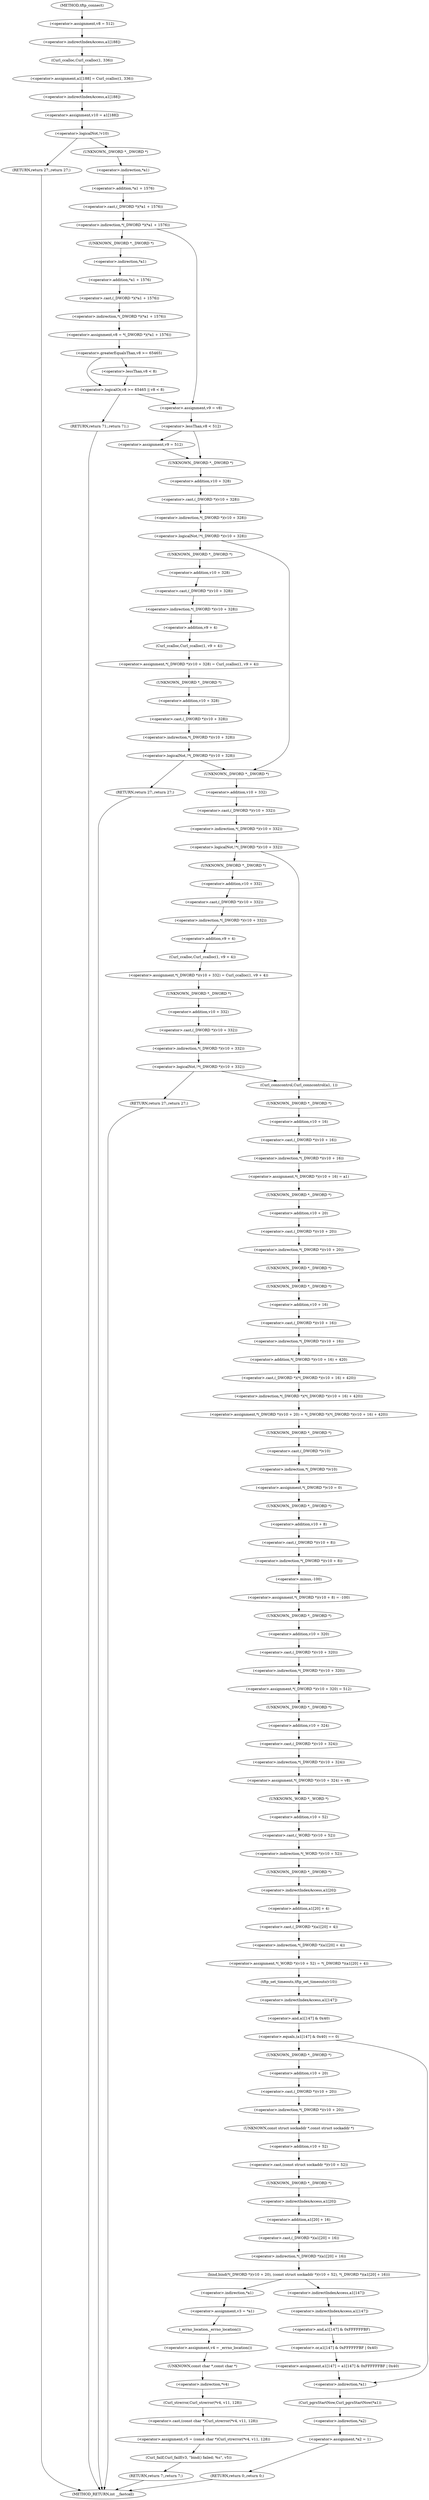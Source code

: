 digraph tftp_connect {  
"1000119" [label = "(<operator>.assignment,v8 = 512)" ]
"1000122" [label = "(<operator>.assignment,a1[188] = Curl_ccalloc(1, 336))" ]
"1000123" [label = "(<operator>.indirectIndexAccess,a1[188])" ]
"1000126" [label = "(Curl_ccalloc,Curl_ccalloc(1, 336))" ]
"1000129" [label = "(<operator>.assignment,v10 = a1[188])" ]
"1000131" [label = "(<operator>.indirectIndexAccess,a1[188])" ]
"1000135" [label = "(<operator>.logicalNot,!v10)" ]
"1000137" [label = "(RETURN,return 27;,return 27;)" ]
"1000140" [label = "(<operator>.indirection,*(_DWORD *)(*a1 + 1576))" ]
"1000141" [label = "(<operator>.cast,(_DWORD *)(*a1 + 1576))" ]
"1000142" [label = "(UNKNOWN,_DWORD *,_DWORD *)" ]
"1000143" [label = "(<operator>.addition,*a1 + 1576)" ]
"1000144" [label = "(<operator>.indirection,*a1)" ]
"1000148" [label = "(<operator>.assignment,v8 = *(_DWORD *)(*a1 + 1576))" ]
"1000150" [label = "(<operator>.indirection,*(_DWORD *)(*a1 + 1576))" ]
"1000151" [label = "(<operator>.cast,(_DWORD *)(*a1 + 1576))" ]
"1000152" [label = "(UNKNOWN,_DWORD *,_DWORD *)" ]
"1000153" [label = "(<operator>.addition,*a1 + 1576)" ]
"1000154" [label = "(<operator>.indirection,*a1)" ]
"1000158" [label = "(<operator>.logicalOr,v8 >= 65465 || v8 < 8)" ]
"1000159" [label = "(<operator>.greaterEqualsThan,v8 >= 65465)" ]
"1000162" [label = "(<operator>.lessThan,v8 < 8)" ]
"1000165" [label = "(RETURN,return 71;,return 71;)" ]
"1000167" [label = "(<operator>.assignment,v9 = v8)" ]
"1000171" [label = "(<operator>.lessThan,v8 < 512)" ]
"1000174" [label = "(<operator>.assignment,v9 = 512)" ]
"1000178" [label = "(<operator>.logicalNot,!*(_DWORD *)(v10 + 328))" ]
"1000179" [label = "(<operator>.indirection,*(_DWORD *)(v10 + 328))" ]
"1000180" [label = "(<operator>.cast,(_DWORD *)(v10 + 328))" ]
"1000181" [label = "(UNKNOWN,_DWORD *,_DWORD *)" ]
"1000182" [label = "(<operator>.addition,v10 + 328)" ]
"1000186" [label = "(<operator>.assignment,*(_DWORD *)(v10 + 328) = Curl_ccalloc(1, v9 + 4))" ]
"1000187" [label = "(<operator>.indirection,*(_DWORD *)(v10 + 328))" ]
"1000188" [label = "(<operator>.cast,(_DWORD *)(v10 + 328))" ]
"1000189" [label = "(UNKNOWN,_DWORD *,_DWORD *)" ]
"1000190" [label = "(<operator>.addition,v10 + 328)" ]
"1000193" [label = "(Curl_ccalloc,Curl_ccalloc(1, v9 + 4))" ]
"1000195" [label = "(<operator>.addition,v9 + 4)" ]
"1000199" [label = "(<operator>.logicalNot,!*(_DWORD *)(v10 + 328))" ]
"1000200" [label = "(<operator>.indirection,*(_DWORD *)(v10 + 328))" ]
"1000201" [label = "(<operator>.cast,(_DWORD *)(v10 + 328))" ]
"1000202" [label = "(UNKNOWN,_DWORD *,_DWORD *)" ]
"1000203" [label = "(<operator>.addition,v10 + 328)" ]
"1000206" [label = "(RETURN,return 27;,return 27;)" ]
"1000209" [label = "(<operator>.logicalNot,!*(_DWORD *)(v10 + 332))" ]
"1000210" [label = "(<operator>.indirection,*(_DWORD *)(v10 + 332))" ]
"1000211" [label = "(<operator>.cast,(_DWORD *)(v10 + 332))" ]
"1000212" [label = "(UNKNOWN,_DWORD *,_DWORD *)" ]
"1000213" [label = "(<operator>.addition,v10 + 332)" ]
"1000217" [label = "(<operator>.assignment,*(_DWORD *)(v10 + 332) = Curl_ccalloc(1, v9 + 4))" ]
"1000218" [label = "(<operator>.indirection,*(_DWORD *)(v10 + 332))" ]
"1000219" [label = "(<operator>.cast,(_DWORD *)(v10 + 332))" ]
"1000220" [label = "(UNKNOWN,_DWORD *,_DWORD *)" ]
"1000221" [label = "(<operator>.addition,v10 + 332)" ]
"1000224" [label = "(Curl_ccalloc,Curl_ccalloc(1, v9 + 4))" ]
"1000226" [label = "(<operator>.addition,v9 + 4)" ]
"1000230" [label = "(<operator>.logicalNot,!*(_DWORD *)(v10 + 332))" ]
"1000231" [label = "(<operator>.indirection,*(_DWORD *)(v10 + 332))" ]
"1000232" [label = "(<operator>.cast,(_DWORD *)(v10 + 332))" ]
"1000233" [label = "(UNKNOWN,_DWORD *,_DWORD *)" ]
"1000234" [label = "(<operator>.addition,v10 + 332)" ]
"1000237" [label = "(RETURN,return 27;,return 27;)" ]
"1000239" [label = "(Curl_conncontrol,Curl_conncontrol(a1, 1))" ]
"1000242" [label = "(<operator>.assignment,*(_DWORD *)(v10 + 16) = a1)" ]
"1000243" [label = "(<operator>.indirection,*(_DWORD *)(v10 + 16))" ]
"1000244" [label = "(<operator>.cast,(_DWORD *)(v10 + 16))" ]
"1000245" [label = "(UNKNOWN,_DWORD *,_DWORD *)" ]
"1000246" [label = "(<operator>.addition,v10 + 16)" ]
"1000250" [label = "(<operator>.assignment,*(_DWORD *)(v10 + 20) = *(_DWORD *)(*(_DWORD *)(v10 + 16) + 420))" ]
"1000251" [label = "(<operator>.indirection,*(_DWORD *)(v10 + 20))" ]
"1000252" [label = "(<operator>.cast,(_DWORD *)(v10 + 20))" ]
"1000253" [label = "(UNKNOWN,_DWORD *,_DWORD *)" ]
"1000254" [label = "(<operator>.addition,v10 + 20)" ]
"1000257" [label = "(<operator>.indirection,*(_DWORD *)(*(_DWORD *)(v10 + 16) + 420))" ]
"1000258" [label = "(<operator>.cast,(_DWORD *)(*(_DWORD *)(v10 + 16) + 420))" ]
"1000259" [label = "(UNKNOWN,_DWORD *,_DWORD *)" ]
"1000260" [label = "(<operator>.addition,*(_DWORD *)(v10 + 16) + 420)" ]
"1000261" [label = "(<operator>.indirection,*(_DWORD *)(v10 + 16))" ]
"1000262" [label = "(<operator>.cast,(_DWORD *)(v10 + 16))" ]
"1000263" [label = "(UNKNOWN,_DWORD *,_DWORD *)" ]
"1000264" [label = "(<operator>.addition,v10 + 16)" ]
"1000268" [label = "(<operator>.assignment,*(_DWORD *)v10 = 0)" ]
"1000269" [label = "(<operator>.indirection,*(_DWORD *)v10)" ]
"1000270" [label = "(<operator>.cast,(_DWORD *)v10)" ]
"1000271" [label = "(UNKNOWN,_DWORD *,_DWORD *)" ]
"1000274" [label = "(<operator>.assignment,*(_DWORD *)(v10 + 8) = -100)" ]
"1000275" [label = "(<operator>.indirection,*(_DWORD *)(v10 + 8))" ]
"1000276" [label = "(<operator>.cast,(_DWORD *)(v10 + 8))" ]
"1000277" [label = "(UNKNOWN,_DWORD *,_DWORD *)" ]
"1000278" [label = "(<operator>.addition,v10 + 8)" ]
"1000281" [label = "(<operator>.minus,-100)" ]
"1000283" [label = "(<operator>.assignment,*(_DWORD *)(v10 + 320) = 512)" ]
"1000284" [label = "(<operator>.indirection,*(_DWORD *)(v10 + 320))" ]
"1000285" [label = "(<operator>.cast,(_DWORD *)(v10 + 320))" ]
"1000286" [label = "(UNKNOWN,_DWORD *,_DWORD *)" ]
"1000287" [label = "(<operator>.addition,v10 + 320)" ]
"1000291" [label = "(<operator>.assignment,*(_DWORD *)(v10 + 324) = v8)" ]
"1000292" [label = "(<operator>.indirection,*(_DWORD *)(v10 + 324))" ]
"1000293" [label = "(<operator>.cast,(_DWORD *)(v10 + 324))" ]
"1000294" [label = "(UNKNOWN,_DWORD *,_DWORD *)" ]
"1000295" [label = "(<operator>.addition,v10 + 324)" ]
"1000299" [label = "(<operator>.assignment,*(_WORD *)(v10 + 52) = *(_DWORD *)(a1[20] + 4))" ]
"1000300" [label = "(<operator>.indirection,*(_WORD *)(v10 + 52))" ]
"1000301" [label = "(<operator>.cast,(_WORD *)(v10 + 52))" ]
"1000302" [label = "(UNKNOWN,_WORD *,_WORD *)" ]
"1000303" [label = "(<operator>.addition,v10 + 52)" ]
"1000306" [label = "(<operator>.indirection,*(_DWORD *)(a1[20] + 4))" ]
"1000307" [label = "(<operator>.cast,(_DWORD *)(a1[20] + 4))" ]
"1000308" [label = "(UNKNOWN,_DWORD *,_DWORD *)" ]
"1000309" [label = "(<operator>.addition,a1[20] + 4)" ]
"1000310" [label = "(<operator>.indirectIndexAccess,a1[20])" ]
"1000314" [label = "(tftp_set_timeouts,tftp_set_timeouts(v10))" ]
"1000317" [label = "(<operator>.equals,(a1[147] & 0x40) == 0)" ]
"1000318" [label = "(<operator>.and,a1[147] & 0x40)" ]
"1000319" [label = "(<operator>.indirectIndexAccess,a1[147])" ]
"1000326" [label = "(bind,bind(*(_DWORD *)(v10 + 20), (const struct sockaddr *)(v10 + 52), *(_DWORD *)(a1[20] + 16)))" ]
"1000327" [label = "(<operator>.indirection,*(_DWORD *)(v10 + 20))" ]
"1000328" [label = "(<operator>.cast,(_DWORD *)(v10 + 20))" ]
"1000329" [label = "(UNKNOWN,_DWORD *,_DWORD *)" ]
"1000330" [label = "(<operator>.addition,v10 + 20)" ]
"1000333" [label = "(<operator>.cast,(const struct sockaddr *)(v10 + 52))" ]
"1000334" [label = "(UNKNOWN,const struct sockaddr *,const struct sockaddr *)" ]
"1000335" [label = "(<operator>.addition,v10 + 52)" ]
"1000338" [label = "(<operator>.indirection,*(_DWORD *)(a1[20] + 16))" ]
"1000339" [label = "(<operator>.cast,(_DWORD *)(a1[20] + 16))" ]
"1000340" [label = "(UNKNOWN,_DWORD *,_DWORD *)" ]
"1000341" [label = "(<operator>.addition,a1[20] + 16)" ]
"1000342" [label = "(<operator>.indirectIndexAccess,a1[20])" ]
"1000347" [label = "(<operator>.assignment,v3 = *a1)" ]
"1000349" [label = "(<operator>.indirection,*a1)" ]
"1000351" [label = "(<operator>.assignment,v4 = _errno_location())" ]
"1000353" [label = "(_errno_location,_errno_location())" ]
"1000354" [label = "(<operator>.assignment,v5 = (const char *)Curl_strerror(*v4, v11, 128))" ]
"1000356" [label = "(<operator>.cast,(const char *)Curl_strerror(*v4, v11, 128))" ]
"1000357" [label = "(UNKNOWN,const char *,const char *)" ]
"1000358" [label = "(Curl_strerror,Curl_strerror(*v4, v11, 128))" ]
"1000359" [label = "(<operator>.indirection,*v4)" ]
"1000363" [label = "(Curl_failf,Curl_failf(v3, \"bind() failed; %s\", v5))" ]
"1000367" [label = "(RETURN,return 7;,return 7;)" ]
"1000369" [label = "(<operator>.assignment,a1[147] = a1[147] & 0xFFFFFFBF | 0x40)" ]
"1000370" [label = "(<operator>.indirectIndexAccess,a1[147])" ]
"1000373" [label = "(<operator>.or,a1[147] & 0xFFFFFFBF | 0x40)" ]
"1000374" [label = "(<operator>.and,a1[147] & 0xFFFFFFBF)" ]
"1000375" [label = "(<operator>.indirectIndexAccess,a1[147])" ]
"1000380" [label = "(Curl_pgrsStartNow,Curl_pgrsStartNow(*a1))" ]
"1000381" [label = "(<operator>.indirection,*a1)" ]
"1000383" [label = "(<operator>.assignment,*a2 = 1)" ]
"1000384" [label = "(<operator>.indirection,*a2)" ]
"1000387" [label = "(RETURN,return 0;,return 0;)" ]
"1000108" [label = "(METHOD,tftp_connect)" ]
"1000389" [label = "(METHOD_RETURN,int __fastcall)" ]
  "1000119" -> "1000123" 
  "1000122" -> "1000131" 
  "1000123" -> "1000126" 
  "1000126" -> "1000122" 
  "1000129" -> "1000135" 
  "1000131" -> "1000129" 
  "1000135" -> "1000142" 
  "1000135" -> "1000137" 
  "1000137" -> "1000389" 
  "1000140" -> "1000152" 
  "1000140" -> "1000167" 
  "1000141" -> "1000140" 
  "1000142" -> "1000144" 
  "1000143" -> "1000141" 
  "1000144" -> "1000143" 
  "1000148" -> "1000159" 
  "1000150" -> "1000148" 
  "1000151" -> "1000150" 
  "1000152" -> "1000154" 
  "1000153" -> "1000151" 
  "1000154" -> "1000153" 
  "1000158" -> "1000165" 
  "1000158" -> "1000167" 
  "1000159" -> "1000158" 
  "1000159" -> "1000162" 
  "1000162" -> "1000158" 
  "1000165" -> "1000389" 
  "1000167" -> "1000171" 
  "1000171" -> "1000181" 
  "1000171" -> "1000174" 
  "1000174" -> "1000181" 
  "1000178" -> "1000189" 
  "1000178" -> "1000212" 
  "1000179" -> "1000178" 
  "1000180" -> "1000179" 
  "1000181" -> "1000182" 
  "1000182" -> "1000180" 
  "1000186" -> "1000202" 
  "1000187" -> "1000195" 
  "1000188" -> "1000187" 
  "1000189" -> "1000190" 
  "1000190" -> "1000188" 
  "1000193" -> "1000186" 
  "1000195" -> "1000193" 
  "1000199" -> "1000212" 
  "1000199" -> "1000206" 
  "1000200" -> "1000199" 
  "1000201" -> "1000200" 
  "1000202" -> "1000203" 
  "1000203" -> "1000201" 
  "1000206" -> "1000389" 
  "1000209" -> "1000220" 
  "1000209" -> "1000239" 
  "1000210" -> "1000209" 
  "1000211" -> "1000210" 
  "1000212" -> "1000213" 
  "1000213" -> "1000211" 
  "1000217" -> "1000233" 
  "1000218" -> "1000226" 
  "1000219" -> "1000218" 
  "1000220" -> "1000221" 
  "1000221" -> "1000219" 
  "1000224" -> "1000217" 
  "1000226" -> "1000224" 
  "1000230" -> "1000237" 
  "1000230" -> "1000239" 
  "1000231" -> "1000230" 
  "1000232" -> "1000231" 
  "1000233" -> "1000234" 
  "1000234" -> "1000232" 
  "1000237" -> "1000389" 
  "1000239" -> "1000245" 
  "1000242" -> "1000253" 
  "1000243" -> "1000242" 
  "1000244" -> "1000243" 
  "1000245" -> "1000246" 
  "1000246" -> "1000244" 
  "1000250" -> "1000271" 
  "1000251" -> "1000259" 
  "1000252" -> "1000251" 
  "1000253" -> "1000254" 
  "1000254" -> "1000252" 
  "1000257" -> "1000250" 
  "1000258" -> "1000257" 
  "1000259" -> "1000263" 
  "1000260" -> "1000258" 
  "1000261" -> "1000260" 
  "1000262" -> "1000261" 
  "1000263" -> "1000264" 
  "1000264" -> "1000262" 
  "1000268" -> "1000277" 
  "1000269" -> "1000268" 
  "1000270" -> "1000269" 
  "1000271" -> "1000270" 
  "1000274" -> "1000286" 
  "1000275" -> "1000281" 
  "1000276" -> "1000275" 
  "1000277" -> "1000278" 
  "1000278" -> "1000276" 
  "1000281" -> "1000274" 
  "1000283" -> "1000294" 
  "1000284" -> "1000283" 
  "1000285" -> "1000284" 
  "1000286" -> "1000287" 
  "1000287" -> "1000285" 
  "1000291" -> "1000302" 
  "1000292" -> "1000291" 
  "1000293" -> "1000292" 
  "1000294" -> "1000295" 
  "1000295" -> "1000293" 
  "1000299" -> "1000314" 
  "1000300" -> "1000308" 
  "1000301" -> "1000300" 
  "1000302" -> "1000303" 
  "1000303" -> "1000301" 
  "1000306" -> "1000299" 
  "1000307" -> "1000306" 
  "1000308" -> "1000310" 
  "1000309" -> "1000307" 
  "1000310" -> "1000309" 
  "1000314" -> "1000319" 
  "1000317" -> "1000329" 
  "1000317" -> "1000381" 
  "1000318" -> "1000317" 
  "1000319" -> "1000318" 
  "1000326" -> "1000349" 
  "1000326" -> "1000370" 
  "1000327" -> "1000334" 
  "1000328" -> "1000327" 
  "1000329" -> "1000330" 
  "1000330" -> "1000328" 
  "1000333" -> "1000340" 
  "1000334" -> "1000335" 
  "1000335" -> "1000333" 
  "1000338" -> "1000326" 
  "1000339" -> "1000338" 
  "1000340" -> "1000342" 
  "1000341" -> "1000339" 
  "1000342" -> "1000341" 
  "1000347" -> "1000353" 
  "1000349" -> "1000347" 
  "1000351" -> "1000357" 
  "1000353" -> "1000351" 
  "1000354" -> "1000363" 
  "1000356" -> "1000354" 
  "1000357" -> "1000359" 
  "1000358" -> "1000356" 
  "1000359" -> "1000358" 
  "1000363" -> "1000367" 
  "1000367" -> "1000389" 
  "1000369" -> "1000381" 
  "1000370" -> "1000375" 
  "1000373" -> "1000369" 
  "1000374" -> "1000373" 
  "1000375" -> "1000374" 
  "1000380" -> "1000384" 
  "1000381" -> "1000380" 
  "1000383" -> "1000387" 
  "1000384" -> "1000383" 
  "1000387" -> "1000389" 
  "1000108" -> "1000119" 
}
